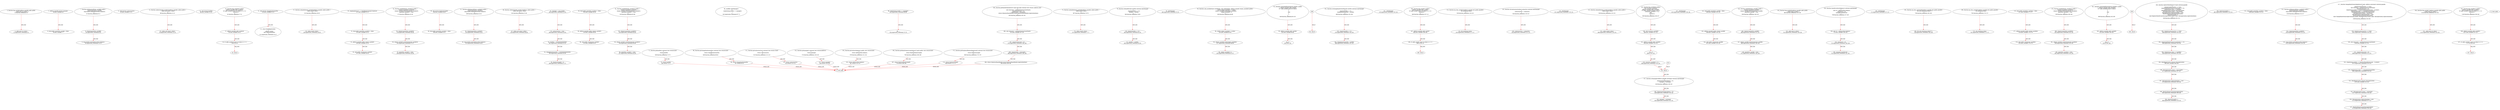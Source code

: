 digraph  {
13 [label="3_ function bug_unchk3(address payable addr) public\n      {addr.send (42 ether); }\n13-function_definition-4-5", method="bug_unchk3(address payable addr)", type_label=function_definition];
21 [label="4_ addr.send (42 ether);\n21-expression_statement-5-5", method="bug_unchk3(address payable addr)", type_label=expression_statement];
29 [label="5_ address payable private manager;\n29-new_variable-6-6", method="", type_label=new_variable];
34 [label="6_ bool public payedOut_unchk9 = false;\n34-new_variable-7-7", method="", type_label=new_variable];
41 [label="7_ function withdrawLeftOver_unchk9() public {\n        require(payedOut_unchk9);\n        msg.sender.send(address(this).balance);\n    }\n41-function_definition-8-11", method="withdrawLeftOver_unchk9()", type_label=function_definition];
45 [label="8_ require(payedOut_unchk9);\n45-expression_statement-9-9", method="withdrawLeftOver_unchk9()", type_label=expression_statement];
50 [label="9_ msg.sender.send(address(this).balance);\n50-expression_statement-10-10", method="withdrawLeftOver_unchk9()", type_label=expression_statement];
63 [label="11_ bool private contractactive;\n63-new_variable-12-12", method="", type_label=new_variable];
68 [label="12_ function callnotchecked_unchk25(address payable callee) public {\n    callee.call.value(1 ether);\n  }\n68-function_definition-13-15", method="callnotchecked_unchk25(address payable callee)", type_label=function_definition];
76 [label="13_ callee.call.value(1 ether);\n76-expression_statement-14-14", method="callnotchecked_unchk25(address payable callee)", type_label=expression_statement];
86 [label="15_ uint private hashfee;\n86-new_variable-16-16", method="", type_label=new_variable];
91 [label="16_ function bug_unchk19() public{\naddress payable addr_unchk19;\nif (!addr_unchk19.send (10 ether) || 1==1)\n	{revert();}\n}\n91-function_definition-17-21", method="bug_unchk19()", type_label=function_definition];
95 [label="17_ address payable addr_unchk19;\n95-new_variable-18-18", method="bug_unchk19()", type_label=new_variable];
100 [label="18_ if_!addr_unchk19.send (10 ether) || 1==1\n100-if-19-20", method="bug_unchk19()", type_label=if];
1283 [label="18_ end_if", method="bug_unchk19()", type_label=end_if];
116 [label="21_ uint private changehashownerfee;\n116-new_variable-22-22", method="", type_label=new_variable];
121 [label="22_ struct HashRegistration \n    {\n        address owner;\n        uint registrationtime;\n    }\n121-expression_statement-23-27", method="HashRegistration()", type_label=expression_statement];
131 [label="27_ function unhandledsend_unchk26(address payable callee) public {\n    callee.send(5 ether);\n  }\n131-function_definition-28-30", method="unhandledsend_unchk26(address payable callee)", type_label=function_definition];
139 [label="28_ callee.send(5 ether);\n139-expression_statement-29-29", method="unhandledsend_unchk26(address payable callee)", type_label=expression_statement];
147 [label="30_ mapping(bytes32 => HashRegistration[]) HashList;\n147-new_variable-31-31", method="", type_label=new_variable];
155 [label="31_ bool public payedOut_unchk20 = false;\n155-new_variable-32-32", method="", type_label=new_variable];
162 [label="32_ address payable public winner_unchk20;\n162-new_variable-33-33", method="", type_label=new_variable];
167 [label="33_ uint public winAmount_unchk20;\n167-new_variable-34-34", method="", type_label=new_variable];
172 [label="34_ function sendToWinner_unchk20() public {\n        require(!payedOut_unchk20);\n        winner_unchk20.send(winAmount_unchk20);\n        payedOut_unchk20 = true;\n    }\n172-function_definition-35-39", method="sendToWinner_unchk20()", type_label=function_definition];
176 [label="35_ require(!payedOut_unchk20);\n176-expression_statement-36-36", method="sendToWinner_unchk20()", type_label=expression_statement];
182 [label="36_ winner_unchk20.send(winAmount_unchk20);\n182-expression_statement-37-37", method="sendToWinner_unchk20()", type_label=expression_statement];
189 [label="37_ payedOut_unchk20 = true;\n189-expression_statement-38-38", method="sendToWinner_unchk20()", type_label=expression_statement];
194 [label="39_ uint private HashListLength;\n194-new_variable-40-40", method="", type_label=new_variable];
199 [label="40_ bool public payedOut_unchk45 = false;\n199-new_variable-41-41", method="", type_label=new_variable];
206 [label="41_ function withdrawLeftOver_unchk45() public {\n        require(payedOut_unchk45);\n        msg.sender.send(address(this).balance);\n    }\n206-function_definition-42-45", method="withdrawLeftOver_unchk45()", type_label=function_definition];
210 [label="42_ require(payedOut_unchk45);\n210-expression_statement-43-43", method="withdrawLeftOver_unchk45()", type_label=expression_statement];
215 [label="43_ msg.sender.send(address(this).balance);\n215-expression_statement-44-44", method="withdrawLeftOver_unchk45()", type_label=expression_statement];
242 [label="46_ function callnotchecked_unchk13(address callee) public {\n    callee.call.value(1 ether);\n  }\n242-function_definition-47-49", method="callnotchecked_unchk13(address callee)", type_label=function_definition];
250 [label="47_ callee.call.value(1 ether);\n250-expression_statement-48-48", method="callnotchecked_unchk13(address callee)", type_label=expression_statement];
280 [label="52_ manager = msg.sender;\n280-expression_statement-53-53", method="", type_label=expression_statement];
286 [label="53_ contractactive = true;\n286-expression_statement-54-54", method="", type_label=expression_statement];
291 [label="54_ hashfee = 5000000000000000;\n291-expression_statement-55-55", method="", type_label=expression_statement];
295 [label="55_ changehashownerfee = 25000000000000000;\n295-expression_statement-56-56", method="", type_label=expression_statement];
299 [label="56_ HashListLength = 0;\n299-expression_statement-57-57", method="", type_label=expression_statement];
303 [label="58_ bool public payedOut_unchk32 = false;\n303-new_variable-59-59", method="", type_label=new_variable];
310 [label="59_ address payable public winner_unchk32;\n310-new_variable-60-60", method="", type_label=new_variable];
315 [label="60_ uint public winAmount_unchk32;\n315-new_variable-61-61", method="", type_label=new_variable];
320 [label="61_ function sendToWinner_unchk32() public {\n        require(!payedOut_unchk32);\n        winner_unchk32.send(winAmount_unchk32);\n        payedOut_unchk32 = true;\n    }\n320-function_definition-62-66", method="sendToWinner_unchk32()", type_label=function_definition];
324 [label="62_ require(!payedOut_unchk32);\n324-expression_statement-63-63", method="sendToWinner_unchk32()", type_label=expression_statement];
330 [label="63_ winner_unchk32.send(winAmount_unchk32);\n330-expression_statement-64-64", method="sendToWinner_unchk32()", type_label=expression_statement];
337 [label="64_ payedOut_unchk32 = true;\n337-expression_statement-65-65", method="sendToWinner_unchk32()", type_label=expression_statement];
342 [label="66_ modifier onlyManager()\n    {\n        require(msg.sender == manager);\n        _;\n    }\n342-expression_statement-67-71", method="", type_label=expression_statement];
345 [label="68_ require(msg.sender == manager);\n345-expression_statement-69-69", method="", type_label=expression_statement];
354 [label="69_ _;\n354-expression_statement-70-70", method="", type_label=expression_statement];
356 [label="71_ function gethashfee() external view returns(uint)\n    {\n        return hashfee;\n    }\n356-function_definition-72-75", method="gethashfee()", type_label=function_definition];
365 [label="73_ return hashfee;\n365-return-74-74", method="gethashfee()", type_label=return];
367 [label="75_ function unhandledsend_unchk38(address payable callee) public {\n    callee.send(5 ether);\n  }\n367-function_definition-76-78", method="unhandledsend_unchk38(address payable callee)", type_label=function_definition];
375 [label="76_ callee.send(5 ether);\n375-expression_statement-77-77", method="unhandledsend_unchk38(address payable callee)", type_label=expression_statement];
383 [label="78_ function sethashfee(uint newfee) external onlyManager\n    {\n        require(newfee >= 0);\n        hashfee = newfee;\n    }\n383-function_definition-79-83", method="sethashfee(uint newfee)", type_label=function_definition];
390 [label="78_ onlyManager\n390-expression_statement-79-79", method="sethashfee(uint newfee)", type_label=expression_statement];
393 [label="80_ require(newfee >= 0);\n393-expression_statement-81-81", method="sethashfee(uint newfee)", type_label=expression_statement];
400 [label="81_ hashfee = newfee;\n400-expression_statement-82-82", method="sethashfee(uint newfee)", type_label=expression_statement];
404 [label="83_ function cash_unchk46(uint roundIndex, uint subpotIndex, address payable winner_unchk46) public{\n        uint64 subpot_unchk46 = 3 ether;\n        winner_unchk46.send(subpot_unchk46);   \n        subpot_unchk46= 0;\n}\n404-function_definition-84-88", method="cash_unchk46(uint roundIndex,uint subpotIndex,address payable winner_unchk46)", type_label=function_definition];
420 [label="84_ uint64 subpot_unchk46 = 3 ether;\n420-new_variable-85-85", method="cash_unchk46(uint roundIndex,uint subpotIndex,address payable winner_unchk46)", type_label=new_variable];
427 [label="85_ winner_unchk46.send(subpot_unchk46);\n427-expression_statement-86-86", method="cash_unchk46(uint roundIndex,uint subpotIndex,address payable winner_unchk46)", type_label=expression_statement];
434 [label="86_ subpot_unchk46= 0;\n434-expression_statement-87-87", method="cash_unchk46(uint roundIndex,uint subpotIndex,address payable winner_unchk46)", type_label=expression_statement];
438 [label="88_ function getchangehashownerfee() external view returns(uint)\n    {\n        return changehashownerfee;\n    }\n438-function_definition-89-92", method="getchangehashownerfee()", type_label=function_definition];
447 [label="90_ return changehashownerfee;\n447-return-91-91", method="getchangehashownerfee()", type_label=return];
449 [label="92_ function UncheckedExternalCall_unchk4 () public\n{  address payable addr_unchk4;\n   if (! addr_unchk4.send (42 ether))  \n      { \n      }\n	else\n      { \n      }\n}\n449-function_definition-93-101", method="UncheckedExternalCall_unchk4()", type_label=function_definition];
453 [label="93_ address payable addr_unchk4;\n453-new_variable-94-94", method="UncheckedExternalCall_unchk4()", type_label=new_variable];
458 [label="94_ if\n458-if-95-100", method="UncheckedExternalCall_unchk4()", type_label=if];
1641 [label="94_ end_if", method="UncheckedExternalCall_unchk4()", type_label=end_if];
469 [label="101_ function setchangehashownerfee(uint newfee) external onlyManager\n    {\n        require(newfee >= 0);\n        changehashownerfee = newfee;\n    }\n469-function_definition-102-106", method="setchangehashownerfee(uint newfee)", type_label=function_definition];
476 [label="101_ onlyManager\n476-expression_statement-102-102", method="setchangehashownerfee(uint newfee)", type_label=expression_statement];
479 [label="103_ require(newfee >= 0);\n479-expression_statement-104-104", method="setchangehashownerfee(uint newfee)", type_label=expression_statement];
486 [label="104_ changehashownerfee = newfee;\n486-expression_statement-105-105", method="setchangehashownerfee(uint newfee)", type_label=expression_statement];
490 [label="106_ function bug_unchk7() public{\naddress payable addr_unchk7;\nif (!addr_unchk7.send (10 ether) || 1==1)\n	{revert();}\n}\n490-function_definition-107-111", method="bug_unchk7()", type_label=function_definition];
494 [label="107_ address payable addr_unchk7;\n494-new_variable-108-108", method="bug_unchk7()", type_label=new_variable];
499 [label="108_ if_!addr_unchk7.send (10 ether) || 1==1\n499-if-109-110", method="bug_unchk7()", type_label=if];
1682 [label="108_ end_if", method="bug_unchk7()", type_label=end_if];
515 [label="111_ function getcontractactive() external view returns (bool)\n    {\n        return contractactive;\n    }\n515-function_definition-112-115", method="getcontractactive()", type_label=function_definition];
524 [label="113_ return contractactive;\n524-return-114-114", method="getcontractactive()", type_label=return];
526 [label="115_ function my_func_unchk23(address payable dst) public payable{\n        dst.send(msg.value);\n    }\n526-function_definition-116-118", method="my_func_unchk23(address payable dst)", type_label=function_definition];
535 [label="116_ dst.send(msg.value);\n535-expression_statement-117-117", method="my_func_unchk23(address payable dst)", type_label=expression_statement];
544 [label="118_ function setcontractactive(bool contactive) external onlyManager\n    {\n        contractactive = contactive;\n    }\n544-function_definition-119-122", method="setcontractactive(bool contactive)", type_label=function_definition];
551 [label="118_ onlyManager\n551-expression_statement-119-119", method="setcontractactive(bool contactive)", type_label=expression_statement];
554 [label="120_ contractactive = contactive;\n554-expression_statement-121-121", method="setcontractactive(bool contactive)", type_label=expression_statement];
558 [label="122_ function unhandledsend_unchk14(address payable callee) public {\n    callee.send(5 ether);\n  }\n558-function_definition-123-125", method="unhandledsend_unchk14(address payable callee)", type_label=function_definition];
566 [label="123_ callee.send(5 ether);\n566-expression_statement-124-124", method="unhandledsend_unchk14(address payable callee)", type_label=expression_statement];
574 [label="125_ function getmanager() external view returns(address)\n    {\n        return manager;\n    }\n574-function_definition-126-129", method="getmanager()", type_label=function_definition];
583 [label="127_ return manager;\n583-return-128-128", method="getmanager()", type_label=return];
585 [label="129_ function bug_unchk30() public{\nuint receivers_unchk30;\naddress payable addr_unchk30;\nif (!addr_unchk30.send(42 ether))\n	{receivers_unchk30 +=1;}\nelse\n	{revert();}\n}\n585-function_definition-130-137", method="bug_unchk30()", type_label=function_definition];
589 [label="130_ uint receivers_unchk30;\n589-new_variable-131-131", method="bug_unchk30()", type_label=new_variable];
594 [label="131_ address payable addr_unchk30;\n594-new_variable-132-132", method="bug_unchk30()", type_label=new_variable];
599 [label="132_ if\n599-if-133-136", method="bug_unchk30()", type_label=if];
1782 [label="132_ end_if", method="bug_unchk30()", type_label=end_if];
609 [label="133_ receivers_unchk30 +=1;\n609-expression_statement-134-134", method="bug_unchk30()", type_label=expression_statement];
616 [label="137_ function setmanager(address payable newmngr) external onlyManager\n    {\n        require(newmngr.balance > 0);\n        manager = newmngr;\n    }\n616-function_definition-138-142", method="setmanager(address payable newmngr)", type_label=function_definition];
623 [label="137_ onlyManager\n623-expression_statement-138-138", method="setmanager(address payable newmngr)", type_label=expression_statement];
626 [label="139_ require(newmngr.balance > 0);\n626-expression_statement-140-140", method="setmanager(address payable newmngr)", type_label=expression_statement];
635 [label="140_ manager = newmngr;\n635-expression_statement-141-141", method="setmanager(address payable newmngr)", type_label=expression_statement];
639 [label="142_ bool public payedOut_unchk8 = false;\n639-new_variable-143-143", method="", type_label=new_variable];
646 [label="143_ address payable public winner_unchk8;\n646-new_variable-144-144", method="", type_label=new_variable];
651 [label="144_ uint public winAmount_unchk8;\n651-new_variable-145-145", method="", type_label=new_variable];
656 [label="145_ function sendToWinner_unchk8() public {\n        require(!payedOut_unchk8);\n        winner_unchk8.send(winAmount_unchk8);\n        payedOut_unchk8 = true;\n    }\n656-function_definition-146-150", method="sendToWinner_unchk8()", type_label=function_definition];
660 [label="146_ require(!payedOut_unchk8);\n660-expression_statement-147-147", method="sendToWinner_unchk8()", type_label=expression_statement];
666 [label="147_ winner_unchk8.send(winAmount_unchk8);\n666-expression_statement-148-148", method="sendToWinner_unchk8()", type_label=expression_statement];
673 [label="148_ payedOut_unchk8 = true;\n673-expression_statement-149-149", method="sendToWinner_unchk8()", type_label=expression_statement];
678 [label="150_ function getcontractbalance() public view returns(uint)\n    {\n        return address(this).balance;\n    }\n678-function_definition-151-154", method="getcontractbalance()", type_label=function_definition];
687 [label="152_ return address(this).balance;\n687-return-153-153", method="getcontractbalance()", type_label=return];
693 [label="154_ function bug_unchk39(address payable addr) public\n      {addr.send (4 ether); }\n693-function_definition-155-156", method="bug_unchk39(address payable addr)", type_label=function_definition];
701 [label="155_ addr.send (4 ether);\n701-expression_statement-156-156", method="bug_unchk39(address payable addr)", type_label=expression_statement];
709 [label="156_ function transfercontractbalance() external onlyManager\n    {\n        uint cb = address(this).balance;\n        require(cb > 0);\n        manager.transfer(cb);\n    }\n709-function_definition-157-162", method="transfercontractbalance()", type_label=function_definition];
712 [label="156_ onlyManager\n712-expression_statement-157-157", method="transfercontractbalance()", type_label=expression_statement];
715 [label="158_ uint cb = address(this).balance;\n715-new_variable-159-159", method="transfercontractbalance()", type_label=new_variable];
725 [label="159_ require(cb > 0);\n725-expression_statement-160-160", method="transfercontractbalance()", type_label=expression_statement];
732 [label="160_ manager.transfer(cb);\n732-expression_statement-161-161", method="transfercontractbalance()", type_label=expression_statement];
739 [label="162_ function my_func_uncheck36(address payable dst) public payable{\n        dst.call.value(msg.value)(\"\");\n    }\n739-function_definition-163-165", method="my_func_uncheck36(address payable dst)", type_label=function_definition];
748 [label="163_ dst.call.value(msg.value)(\"\");\n748-expression_statement-164-164", method="my_func_uncheck36(address payable dst)", type_label=expression_statement];
763 [label="165_ function getHashOwnersCount(bytes32 hash) public view returns(uint)\n    {\n        return HashList[hash].length;\n    }\n763-function_definition-166-169", method="getHashOwnersCount(bytes32 hash)", type_label=function_definition];
776 [label="167_ return HashList[hash].length;\n776-return-168-168", method="getHashOwnersCount(bytes32 hash)", type_label=return];
782 [label="169_ function my_func_unchk35(address payable dst) public payable{\n        dst.send(msg.value);\n    }\n782-function_definition-170-172", method="my_func_unchk35(address payable dst)", type_label=function_definition];
791 [label="170_ dst.send(msg.value);\n791-expression_statement-171-171", method="my_func_unchk35(address payable dst)", type_label=expression_statement];
800 [label="172_ function getNumberofHashesRegistered() external view returns(uint)\n    {\n        return HashListLength;\n    }\n800-function_definition-173-176", method="getNumberofHashesRegistered()", type_label=function_definition];
809 [label="174_ return HashListLength;\n809-return-175-175", method="getNumberofHashesRegistered()", type_label=return];
811 [label="176_ bool public payedOut_unchk44 = false;\n811-new_variable-177-177", method="", type_label=new_variable];
818 [label="177_ address payable public winner_unchk44;\n818-new_variable-178-178", method="", type_label=new_variable];
823 [label="178_ uint public winAmount_unchk44;\n823-new_variable-179-179", method="", type_label=new_variable];
828 [label="179_ function sendToWinner_unchk44() public {\n        require(!payedOut_unchk44);\n        winner_unchk44.send(winAmount_unchk44);\n        payedOut_unchk44 = true;\n    }\n828-function_definition-180-184", method="sendToWinner_unchk44()", type_label=function_definition];
832 [label="180_ require(!payedOut_unchk44);\n832-expression_statement-181-181", method="sendToWinner_unchk44()", type_label=expression_statement];
838 [label="181_ winner_unchk44.send(winAmount_unchk44);\n838-expression_statement-182-182", method="sendToWinner_unchk44()", type_label=expression_statement];
845 [label="182_ payedOut_unchk44 = true;\n845-expression_statement-183-183", method="sendToWinner_unchk44()", type_label=expression_statement];
850 [label="184_ function getHashDetails(bytes32 hash,uint indx) external view returns (address,uint)\n    {\n        uint owncount = getHashOwnersCount(hash);\n        require(owncount > 0);\n        require(indx < owncount);\n        return (HashList[hash][indx].owner,HashList[hash][indx].registrationtime);\n    }\n850-function_definition-185-191", method="getHashDetails(bytes32 hash,uint indx)", type_label=function_definition];
870 [label="186_ uint owncount = getHashOwnersCount(hash);\n870-new_variable-187-187", method="getHashDetails(bytes32 hash,uint indx)", type_label=new_variable];
879 [label="187_ require(owncount > 0);\n879-expression_statement-188-188", method="getHashDetails(bytes32 hash,uint indx)", type_label=expression_statement];
886 [label="188_ require(indx < owncount);\n886-expression_statement-189-189", method="getHashDetails(bytes32 hash,uint indx)", type_label=expression_statement];
893 [label="189_ return (HashList[hash][indx].owner,HashList[hash][indx].registrationtime);\n893-return-190-190", method="getHashDetails(bytes32 hash,uint indx)", type_label=return];
909 [label="191_ function UncheckedExternalCall_unchk40 () public\n{  address payable addr_unchk40;\n   if (! addr_unchk40.send (2 ether))  \n      { \n      }\n	else\n      { \n      }\n}\n909-function_definition-192-200", method="UncheckedExternalCall_unchk40()", type_label=function_definition];
913 [label="192_ address payable addr_unchk40;\n913-new_variable-193-193", method="UncheckedExternalCall_unchk40()", type_label=new_variable];
918 [label="193_ if\n918-if-194-199", method="UncheckedExternalCall_unchk40()", type_label=if];
2101 [label="193_ end_if", method="UncheckedExternalCall_unchk40()", type_label=end_if];
929 [label="200_ function registerHash(bytes32 hash) external payable\n    {\n        require(contractactive == true);\n        require(getHashOwnersCount(hash) == 0);\n        require(msg.value == hashfee);\n        HashRegistration memory thisregistration;\n        thisregistration.owner = msg.sender;\n        thisregistration.registrationtime = now;\n        HashList[hash].push(thisregistration);\n        HashListLength++;\n        emit RegisterHashEvent(thisregistration.owner, hash, thisregistration.registrationtime);\n    }\n929-function_definition-201-212", method="registerHash(bytes32 hash)", type_label=function_definition];
938 [label="202_ require(contractactive == true);\n938-expression_statement-203-203", method="registerHash(bytes32 hash)", type_label=expression_statement];
946 [label="203_ require(getHashOwnersCount(hash) == 0);\n946-expression_statement-204-204", method="registerHash(bytes32 hash)", type_label=expression_statement];
956 [label="204_ require(msg.value == hashfee);\n956-expression_statement-205-205", method="registerHash(bytes32 hash)", type_label=expression_statement];
965 [label="205_ HashRegistration memory thisregistration;\n965-new_variable-206-206", method="registerHash(bytes32 hash)", type_label=new_variable];
971 [label="206_ thisregistration.owner = msg.sender;\n971-expression_statement-207-207", method="registerHash(bytes32 hash)", type_label=expression_statement];
979 [label="207_ thisregistration.registrationtime = now;\n979-expression_statement-208-208", method="registerHash(bytes32 hash)", type_label=expression_statement];
985 [label="208_ HashList[hash].push(thisregistration);\n985-expression_statement-209-209", method="registerHash(bytes32 hash)", type_label=expression_statement];
994 [label="209_ HashListLength++;\n994-expression_statement-210-210", method="registerHash(bytes32 hash)", type_label=expression_statement];
995 [label="209_ HashListLength++\n995-expression_statement-210-210", method="registerHash(bytes32 hash)", type_label=expression_statement];
1009 [label="212_ bool public payedOut_unchk33 = false;\n1009-new_variable-213-213", method="", type_label=new_variable];
1016 [label="213_ function withdrawLeftOver_unchk33() public {\n        require(payedOut_unchk33);\n        msg.sender.send(address(this).balance);\n    }\n1016-function_definition-214-217", method="withdrawLeftOver_unchk33()", type_label=function_definition];
1020 [label="214_ require(payedOut_unchk33);\n1020-expression_statement-215-215", method="withdrawLeftOver_unchk33()", type_label=expression_statement];
1025 [label="215_ msg.sender.send(address(this).balance);\n1025-expression_statement-216-216", method="withdrawLeftOver_unchk33()", type_label=expression_statement];
1038 [label="217_ function changeHashOwnership(bytes32 hash, address newowner) external payable\n    {\n        require(contractactive == true);\n        uint owncount = getHashOwnersCount(hash);\n        require(owncount > 0);\n        require(msg.sender == HashList[hash][owncount - 1].owner); \n        require(msg.value == changehashownerfee);\n        HashRegistration memory thisregistration;\n        thisregistration.owner = newowner;\n        thisregistration.registrationtime = now;\n        HashList[hash].push(thisregistration);\n        emit ChangeHashOwnershipEvent(msg.sender, thisregistration.owner, hash, thisregistration.registrationtime);\n    }\n1038-function_definition-218-230", method="changeHashOwnership(bytes32 hash,address newowner)", type_label=function_definition];
1051 [label="219_ require(contractactive == true);\n1051-expression_statement-220-220", method="changeHashOwnership(bytes32 hash,address newowner)", type_label=expression_statement];
1059 [label="220_ uint owncount = getHashOwnersCount(hash);\n1059-new_variable-221-221", method="changeHashOwnership(bytes32 hash,address newowner)", type_label=new_variable];
1068 [label="221_ require(owncount > 0);\n1068-expression_statement-222-222", method="changeHashOwnership(bytes32 hash,address newowner)", type_label=expression_statement];
1075 [label="222_ require(msg.sender == HashList[hash][owncount - 1].owner);\n1075-expression_statement-223-223", method="changeHashOwnership(bytes32 hash,address newowner)", type_label=expression_statement];
1092 [label="223_ require(msg.value == changehashownerfee);\n1092-expression_statement-224-224", method="changeHashOwnership(bytes32 hash,address newowner)", type_label=expression_statement];
1101 [label="224_ HashRegistration memory thisregistration;\n1101-new_variable-225-225", method="changeHashOwnership(bytes32 hash,address newowner)", type_label=new_variable];
1107 [label="225_ thisregistration.owner = newowner;\n1107-expression_statement-226-226", method="changeHashOwnership(bytes32 hash,address newowner)", type_label=expression_statement];
1113 [label="226_ thisregistration.registrationtime = now;\n1113-expression_statement-227-227", method="changeHashOwnership(bytes32 hash,address newowner)", type_label=expression_statement];
1119 [label="227_ HashList[hash].push(thisregistration);\n1119-expression_statement-228-228", method="changeHashOwnership(bytes32 hash,address newowner)", type_label=expression_statement];
1144 [label="230_ function bug_unchk27(address payable addr) public\n      {addr.send (42 ether); }\n1144-function_definition-231-232", method="bug_unchk27(address payable addr)", type_label=function_definition];
1152 [label="231_ addr.send (42 ether);\n1152-expression_statement-232-232", method="bug_unchk27(address payable addr)", type_label=expression_statement];
1163 [label="235_ function bug_unchk31() public{\naddress payable addr_unchk31;\nif (!addr_unchk31.send (10 ether) || 1==1)\n	{revert();}\n}\n1163-function_definition-236-240", method="bug_unchk31()", type_label=function_definition];
1167 [label="236_ address payable addr_unchk31;\n1167-new_variable-237-237", method="bug_unchk31()", type_label=new_variable];
1172 [label="237_ if_!addr_unchk31.send (10 ether) || 1==1\n1172-if-238-239", method="bug_unchk31()", type_label=if];
2355 [label="237_ end_if", method="bug_unchk31()", type_label=end_if];
1 [label="0_ start_node", method="", type_label=start];
2 [label="0_ exit_node", method="", type_label=exit];
468;
614;
928;
13 -> 21  [color=red, controlflow_type=next_line, edge_type=CFG_edge, key=0, label=next_line];
29 -> 34  [color=red, controlflow_type=next_line, edge_type=CFG_edge, key=0, label=next_line];
41 -> 45  [color=red, controlflow_type=next_line, edge_type=CFG_edge, key=0, label=next_line];
45 -> 50  [color=red, controlflow_type=next_line, edge_type=CFG_edge, key=0, label=next_line];
68 -> 76  [color=red, controlflow_type=next_line, edge_type=CFG_edge, key=0, label=next_line];
91 -> 95  [color=red, controlflow_type=next_line, edge_type=CFG_edge, key=0, label=next_line];
95 -> 100  [color=red, controlflow_type=next_line, edge_type=CFG_edge, key=0, label=next_line];
100 -> 1283  [color=red, controlflow_type=neg_next, edge_type=CFG_edge, key=0, label=neg_next];
116 -> 121  [color=red, controlflow_type=next_line, edge_type=CFG_edge, key=0, label=next_line];
131 -> 139  [color=red, controlflow_type=next_line, edge_type=CFG_edge, key=0, label=next_line];
147 -> 155  [color=red, controlflow_type=next_line, edge_type=CFG_edge, key=0, label=next_line];
155 -> 162  [color=red, controlflow_type=next_line, edge_type=CFG_edge, key=0, label=next_line];
162 -> 167  [color=red, controlflow_type=next_line, edge_type=CFG_edge, key=0, label=next_line];
172 -> 176  [color=red, controlflow_type=next_line, edge_type=CFG_edge, key=0, label=next_line];
176 -> 182  [color=red, controlflow_type=next_line, edge_type=CFG_edge, key=0, label=next_line];
182 -> 189  [color=red, controlflow_type=next_line, edge_type=CFG_edge, key=0, label=next_line];
194 -> 199  [color=red, controlflow_type=next_line, edge_type=CFG_edge, key=0, label=next_line];
206 -> 210  [color=red, controlflow_type=next_line, edge_type=CFG_edge, key=0, label=next_line];
210 -> 215  [color=red, controlflow_type=next_line, edge_type=CFG_edge, key=0, label=next_line];
242 -> 250  [color=red, controlflow_type=next_line, edge_type=CFG_edge, key=0, label=next_line];
280 -> 286  [color=red, controlflow_type=next_line, edge_type=CFG_edge, key=0, label=next_line];
286 -> 291  [color=red, controlflow_type=next_line, edge_type=CFG_edge, key=0, label=next_line];
291 -> 295  [color=red, controlflow_type=next_line, edge_type=CFG_edge, key=0, label=next_line];
295 -> 299  [color=red, controlflow_type=next_line, edge_type=CFG_edge, key=0, label=next_line];
303 -> 310  [color=red, controlflow_type=next_line, edge_type=CFG_edge, key=0, label=next_line];
310 -> 315  [color=red, controlflow_type=next_line, edge_type=CFG_edge, key=0, label=next_line];
320 -> 324  [color=red, controlflow_type=next_line, edge_type=CFG_edge, key=0, label=next_line];
324 -> 330  [color=red, controlflow_type=next_line, edge_type=CFG_edge, key=0, label=next_line];
330 -> 337  [color=red, controlflow_type=next_line, edge_type=CFG_edge, key=0, label=next_line];
345 -> 354  [color=red, controlflow_type=next_line, edge_type=CFG_edge, key=0, label=next_line];
356 -> 365  [color=red, controlflow_type=next_line, edge_type=CFG_edge, key=0, label=next_line];
365 -> 2  [color=red, controlflow_type=return_exit, edge_type=CFG_edge, key=0, label=return_exit];
367 -> 375  [color=red, controlflow_type=next_line, edge_type=CFG_edge, key=0, label=next_line];
383 -> 393  [color=red, controlflow_type=next_line, edge_type=CFG_edge, key=0, label=next_line];
393 -> 400  [color=red, controlflow_type=next_line, edge_type=CFG_edge, key=0, label=next_line];
404 -> 420  [color=red, controlflow_type=next_line, edge_type=CFG_edge, key=0, label=next_line];
420 -> 427  [color=red, controlflow_type=next_line, edge_type=CFG_edge, key=0, label=next_line];
427 -> 434  [color=red, controlflow_type=next_line, edge_type=CFG_edge, key=0, label=next_line];
438 -> 447  [color=red, controlflow_type=next_line, edge_type=CFG_edge, key=0, label=next_line];
447 -> 2  [color=red, controlflow_type=return_exit, edge_type=CFG_edge, key=0, label=return_exit];
449 -> 453  [color=red, controlflow_type=next_line, edge_type=CFG_edge, key=0, label=next_line];
453 -> 458  [color=red, controlflow_type=next_line, edge_type=CFG_edge, key=0, label=next_line];
469 -> 479  [color=red, controlflow_type=next_line, edge_type=CFG_edge, key=0, label=next_line];
479 -> 486  [color=red, controlflow_type=next_line, edge_type=CFG_edge, key=0, label=next_line];
490 -> 494  [color=red, controlflow_type=next_line, edge_type=CFG_edge, key=0, label=next_line];
494 -> 499  [color=red, controlflow_type=next_line, edge_type=CFG_edge, key=0, label=next_line];
499 -> 1682  [color=red, controlflow_type=neg_next, edge_type=CFG_edge, key=0, label=neg_next];
515 -> 524  [color=red, controlflow_type=next_line, edge_type=CFG_edge, key=0, label=next_line];
524 -> 2  [color=red, controlflow_type=return_exit, edge_type=CFG_edge, key=0, label=return_exit];
526 -> 535  [color=red, controlflow_type=next_line, edge_type=CFG_edge, key=0, label=next_line];
544 -> 554  [color=red, controlflow_type=next_line, edge_type=CFG_edge, key=0, label=next_line];
558 -> 566  [color=red, controlflow_type=next_line, edge_type=CFG_edge, key=0, label=next_line];
574 -> 583  [color=red, controlflow_type=next_line, edge_type=CFG_edge, key=0, label=next_line];
583 -> 2  [color=red, controlflow_type=return_exit, edge_type=CFG_edge, key=0, label=return_exit];
585 -> 589  [color=red, controlflow_type=next_line, edge_type=CFG_edge, key=0, label=next_line];
589 -> 594  [color=red, controlflow_type=next_line, edge_type=CFG_edge, key=0, label=next_line];
594 -> 599  [color=red, controlflow_type=next_line, edge_type=CFG_edge, key=0, label=next_line];
599 -> 609  [color=red, controlflow_type=pos_next, edge_type=CFG_edge, key=0, label=pos_next];
1782 -> 616  [color=red, controlflow_type=next_line, edge_type=CFG_edge, key=0, label=next_line];
609 -> 1782  [color=red, controlflow_type=end_if, edge_type=CFG_edge, key=0, label=end_if];
616 -> 626  [color=red, controlflow_type=next_line, edge_type=CFG_edge, key=0, label=next_line];
626 -> 635  [color=red, controlflow_type=next_line, edge_type=CFG_edge, key=0, label=next_line];
639 -> 646  [color=red, controlflow_type=next_line, edge_type=CFG_edge, key=0, label=next_line];
646 -> 651  [color=red, controlflow_type=next_line, edge_type=CFG_edge, key=0, label=next_line];
656 -> 660  [color=red, controlflow_type=next_line, edge_type=CFG_edge, key=0, label=next_line];
660 -> 666  [color=red, controlflow_type=next_line, edge_type=CFG_edge, key=0, label=next_line];
666 -> 673  [color=red, controlflow_type=next_line, edge_type=CFG_edge, key=0, label=next_line];
678 -> 687  [color=red, controlflow_type=next_line, edge_type=CFG_edge, key=0, label=next_line];
687 -> 2  [color=red, controlflow_type=return_exit, edge_type=CFG_edge, key=0, label=return_exit];
693 -> 701  [color=red, controlflow_type=next_line, edge_type=CFG_edge, key=0, label=next_line];
709 -> 715  [color=red, controlflow_type=next_line, edge_type=CFG_edge, key=0, label=next_line];
715 -> 725  [color=red, controlflow_type=next_line, edge_type=CFG_edge, key=0, label=next_line];
725 -> 732  [color=red, controlflow_type=next_line, edge_type=CFG_edge, key=0, label=next_line];
739 -> 748  [color=red, controlflow_type=next_line, edge_type=CFG_edge, key=0, label=next_line];
763 -> 776  [color=red, controlflow_type=next_line, edge_type=CFG_edge, key=0, label=next_line];
776 -> 2  [color=red, controlflow_type=return_exit, edge_type=CFG_edge, key=0, label=return_exit];
782 -> 791  [color=red, controlflow_type=next_line, edge_type=CFG_edge, key=0, label=next_line];
800 -> 809  [color=red, controlflow_type=next_line, edge_type=CFG_edge, key=0, label=next_line];
809 -> 2  [color=red, controlflow_type=return_exit, edge_type=CFG_edge, key=0, label=return_exit];
811 -> 818  [color=red, controlflow_type=next_line, edge_type=CFG_edge, key=0, label=next_line];
818 -> 823  [color=red, controlflow_type=next_line, edge_type=CFG_edge, key=0, label=next_line];
828 -> 832  [color=red, controlflow_type=next_line, edge_type=CFG_edge, key=0, label=next_line];
832 -> 838  [color=red, controlflow_type=next_line, edge_type=CFG_edge, key=0, label=next_line];
838 -> 845  [color=red, controlflow_type=next_line, edge_type=CFG_edge, key=0, label=next_line];
850 -> 870  [color=red, controlflow_type=next_line, edge_type=CFG_edge, key=0, label=next_line];
870 -> 879  [color=red, controlflow_type=next_line, edge_type=CFG_edge, key=0, label=next_line];
879 -> 886  [color=red, controlflow_type=next_line, edge_type=CFG_edge, key=0, label=next_line];
886 -> 893  [color=red, controlflow_type=next_line, edge_type=CFG_edge, key=0, label=next_line];
893 -> 2  [color=red, controlflow_type=return_exit, edge_type=CFG_edge, key=0, label=return_exit];
909 -> 913  [color=red, controlflow_type=next_line, edge_type=CFG_edge, key=0, label=next_line];
913 -> 918  [color=red, controlflow_type=next_line, edge_type=CFG_edge, key=0, label=next_line];
929 -> 938  [color=red, controlflow_type=next_line, edge_type=CFG_edge, key=0, label=next_line];
938 -> 946  [color=red, controlflow_type=next_line, edge_type=CFG_edge, key=0, label=next_line];
946 -> 956  [color=red, controlflow_type=next_line, edge_type=CFG_edge, key=0, label=next_line];
956 -> 965  [color=red, controlflow_type=next_line, edge_type=CFG_edge, key=0, label=next_line];
965 -> 971  [color=red, controlflow_type=next_line, edge_type=CFG_edge, key=0, label=next_line];
971 -> 979  [color=red, controlflow_type=next_line, edge_type=CFG_edge, key=0, label=next_line];
979 -> 985  [color=red, controlflow_type=next_line, edge_type=CFG_edge, key=0, label=next_line];
985 -> 994  [color=red, controlflow_type=next_line, edge_type=CFG_edge, key=0, label=next_line];
1016 -> 1020  [color=red, controlflow_type=next_line, edge_type=CFG_edge, key=0, label=next_line];
1020 -> 1025  [color=red, controlflow_type=next_line, edge_type=CFG_edge, key=0, label=next_line];
1038 -> 1051  [color=red, controlflow_type=next_line, edge_type=CFG_edge, key=0, label=next_line];
1051 -> 1059  [color=red, controlflow_type=next_line, edge_type=CFG_edge, key=0, label=next_line];
1059 -> 1068  [color=red, controlflow_type=next_line, edge_type=CFG_edge, key=0, label=next_line];
1068 -> 1075  [color=red, controlflow_type=next_line, edge_type=CFG_edge, key=0, label=next_line];
1075 -> 1092  [color=red, controlflow_type=next_line, edge_type=CFG_edge, key=0, label=next_line];
1092 -> 1101  [color=red, controlflow_type=next_line, edge_type=CFG_edge, key=0, label=next_line];
1101 -> 1107  [color=red, controlflow_type=next_line, edge_type=CFG_edge, key=0, label=next_line];
1107 -> 1113  [color=red, controlflow_type=next_line, edge_type=CFG_edge, key=0, label=next_line];
1113 -> 1119  [color=red, controlflow_type=next_line, edge_type=CFG_edge, key=0, label=next_line];
1144 -> 1152  [color=red, controlflow_type=next_line, edge_type=CFG_edge, key=0, label=next_line];
1163 -> 1167  [color=red, controlflow_type=next_line, edge_type=CFG_edge, key=0, label=next_line];
1167 -> 1172  [color=red, controlflow_type=next_line, edge_type=CFG_edge, key=0, label=next_line];
1172 -> 2355  [color=red, controlflow_type=neg_next, edge_type=CFG_edge, key=0, label=neg_next];
468 -> 1641  [color=red, controlflow_type=end_if, edge_type=CFG_edge, key=0, label=end_if];
614 -> 1782  [color=red, controlflow_type=end_if, edge_type=CFG_edge, key=0, label=end_if];
928 -> 2101  [color=red, controlflow_type=end_if, edge_type=CFG_edge, key=0, label=end_if];
}
